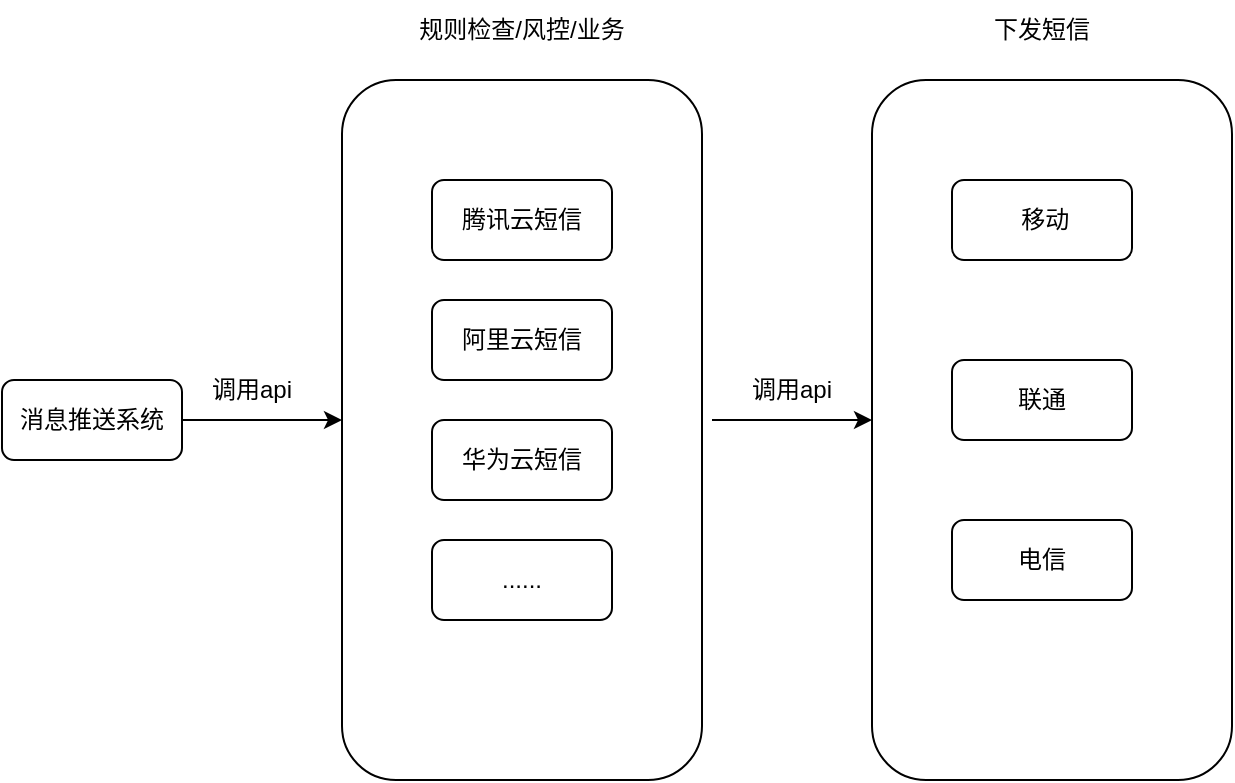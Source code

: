 <mxfile version="21.0.6" type="github">
  <diagram name="第 1 页" id="ANhzKHGN1Ul2ID8FsTww">
    <mxGraphModel dx="1405" dy="864" grid="1" gridSize="10" guides="1" tooltips="1" connect="1" arrows="1" fold="1" page="1" pageScale="1" pageWidth="827" pageHeight="1169" math="0" shadow="0">
      <root>
        <mxCell id="0" />
        <mxCell id="1" parent="0" />
        <mxCell id="hNBUkFglXr3jOG9Z5rxl-10" value="" style="rounded=1;whiteSpace=wrap;html=1;" vertex="1" parent="1">
          <mxGeometry x="510" y="120" width="180" height="350" as="geometry" />
        </mxCell>
        <mxCell id="hNBUkFglXr3jOG9Z5rxl-7" value="" style="rounded=1;whiteSpace=wrap;html=1;" vertex="1" parent="1">
          <mxGeometry x="245" y="120" width="180" height="350" as="geometry" />
        </mxCell>
        <mxCell id="hNBUkFglXr3jOG9Z5rxl-1" value="消息推送系统" style="rounded=1;whiteSpace=wrap;html=1;" vertex="1" parent="1">
          <mxGeometry x="75" y="270" width="90" height="40" as="geometry" />
        </mxCell>
        <mxCell id="hNBUkFglXr3jOG9Z5rxl-2" value="腾讯云短信" style="rounded=1;whiteSpace=wrap;html=1;" vertex="1" parent="1">
          <mxGeometry x="290" y="170" width="90" height="40" as="geometry" />
        </mxCell>
        <mxCell id="hNBUkFglXr3jOG9Z5rxl-3" value="阿里云短信" style="rounded=1;whiteSpace=wrap;html=1;" vertex="1" parent="1">
          <mxGeometry x="290" y="230" width="90" height="40" as="geometry" />
        </mxCell>
        <mxCell id="hNBUkFglXr3jOG9Z5rxl-4" value="华为云短信" style="rounded=1;whiteSpace=wrap;html=1;" vertex="1" parent="1">
          <mxGeometry x="290" y="290" width="90" height="40" as="geometry" />
        </mxCell>
        <mxCell id="hNBUkFglXr3jOG9Z5rxl-5" value="......" style="rounded=1;whiteSpace=wrap;html=1;" vertex="1" parent="1">
          <mxGeometry x="290" y="350" width="90" height="40" as="geometry" />
        </mxCell>
        <mxCell id="hNBUkFglXr3jOG9Z5rxl-6" value="" style="endArrow=classic;html=1;rounded=0;exitX=1;exitY=0.5;exitDx=0;exitDy=0;" edge="1" parent="1" source="hNBUkFglXr3jOG9Z5rxl-1">
          <mxGeometry width="50" height="50" relative="1" as="geometry">
            <mxPoint x="415" y="410" as="sourcePoint" />
            <mxPoint x="245" y="290" as="targetPoint" />
          </mxGeometry>
        </mxCell>
        <mxCell id="hNBUkFglXr3jOG9Z5rxl-8" value="规则检查/风控/业务" style="text;html=1;strokeColor=none;fillColor=none;align=center;verticalAlign=middle;whiteSpace=wrap;rounded=0;" vertex="1" parent="1">
          <mxGeometry x="280" y="80" width="110" height="30" as="geometry" />
        </mxCell>
        <mxCell id="hNBUkFglXr3jOG9Z5rxl-9" value="" style="endArrow=classic;html=1;rounded=0;exitX=1;exitY=0.5;exitDx=0;exitDy=0;" edge="1" parent="1">
          <mxGeometry width="50" height="50" relative="1" as="geometry">
            <mxPoint x="430" y="290" as="sourcePoint" />
            <mxPoint x="510" y="290" as="targetPoint" />
          </mxGeometry>
        </mxCell>
        <mxCell id="hNBUkFglXr3jOG9Z5rxl-11" value="&amp;nbsp;移动" style="rounded=1;whiteSpace=wrap;html=1;" vertex="1" parent="1">
          <mxGeometry x="550" y="170" width="90" height="40" as="geometry" />
        </mxCell>
        <mxCell id="hNBUkFglXr3jOG9Z5rxl-12" value="联通" style="rounded=1;whiteSpace=wrap;html=1;" vertex="1" parent="1">
          <mxGeometry x="550" y="260" width="90" height="40" as="geometry" />
        </mxCell>
        <mxCell id="hNBUkFglXr3jOG9Z5rxl-13" value="电信" style="rounded=1;whiteSpace=wrap;html=1;" vertex="1" parent="1">
          <mxGeometry x="550" y="340" width="90" height="40" as="geometry" />
        </mxCell>
        <mxCell id="hNBUkFglXr3jOG9Z5rxl-14" value="调用api" style="text;html=1;strokeColor=none;fillColor=none;align=center;verticalAlign=middle;whiteSpace=wrap;rounded=0;" vertex="1" parent="1">
          <mxGeometry x="440" y="260" width="60" height="30" as="geometry" />
        </mxCell>
        <mxCell id="hNBUkFglXr3jOG9Z5rxl-15" value="调用api" style="text;html=1;strokeColor=none;fillColor=none;align=center;verticalAlign=middle;whiteSpace=wrap;rounded=0;" vertex="1" parent="1">
          <mxGeometry x="170" y="260" width="60" height="30" as="geometry" />
        </mxCell>
        <mxCell id="hNBUkFglXr3jOG9Z5rxl-16" value="下发短信" style="text;html=1;strokeColor=none;fillColor=none;align=center;verticalAlign=middle;whiteSpace=wrap;rounded=0;" vertex="1" parent="1">
          <mxGeometry x="565" y="80" width="60" height="30" as="geometry" />
        </mxCell>
      </root>
    </mxGraphModel>
  </diagram>
</mxfile>

